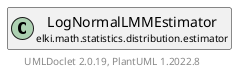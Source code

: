@startuml
    remove .*\.(Instance|Par|Parameterizer|Factory)$
    set namespaceSeparator none
    hide empty fields
    hide empty methods

    class "<size:14>LogNormalLMMEstimator.Par\n<size:10>elki.math.statistics.distribution.estimator" as elki.math.statistics.distribution.estimator.LogNormalLMMEstimator.Par [[LogNormalLMMEstimator.Par.html]] {
        +make(): LogNormalLMMEstimator
    }

    interface "<size:14>Parameterizer\n<size:10>elki.utilities.optionhandling" as elki.utilities.optionhandling.Parameterizer [[../../../../utilities/optionhandling/Parameterizer.html]] {
        {abstract} +make(): Object
    }
    class "<size:14>LogNormalLMMEstimator\n<size:10>elki.math.statistics.distribution.estimator" as elki.math.statistics.distribution.estimator.LogNormalLMMEstimator [[LogNormalLMMEstimator.html]]

    elki.utilities.optionhandling.Parameterizer <|.. elki.math.statistics.distribution.estimator.LogNormalLMMEstimator.Par
    elki.math.statistics.distribution.estimator.LogNormalLMMEstimator +-- elki.math.statistics.distribution.estimator.LogNormalLMMEstimator.Par

    center footer UMLDoclet 2.0.19, PlantUML 1.2022.8
@enduml
